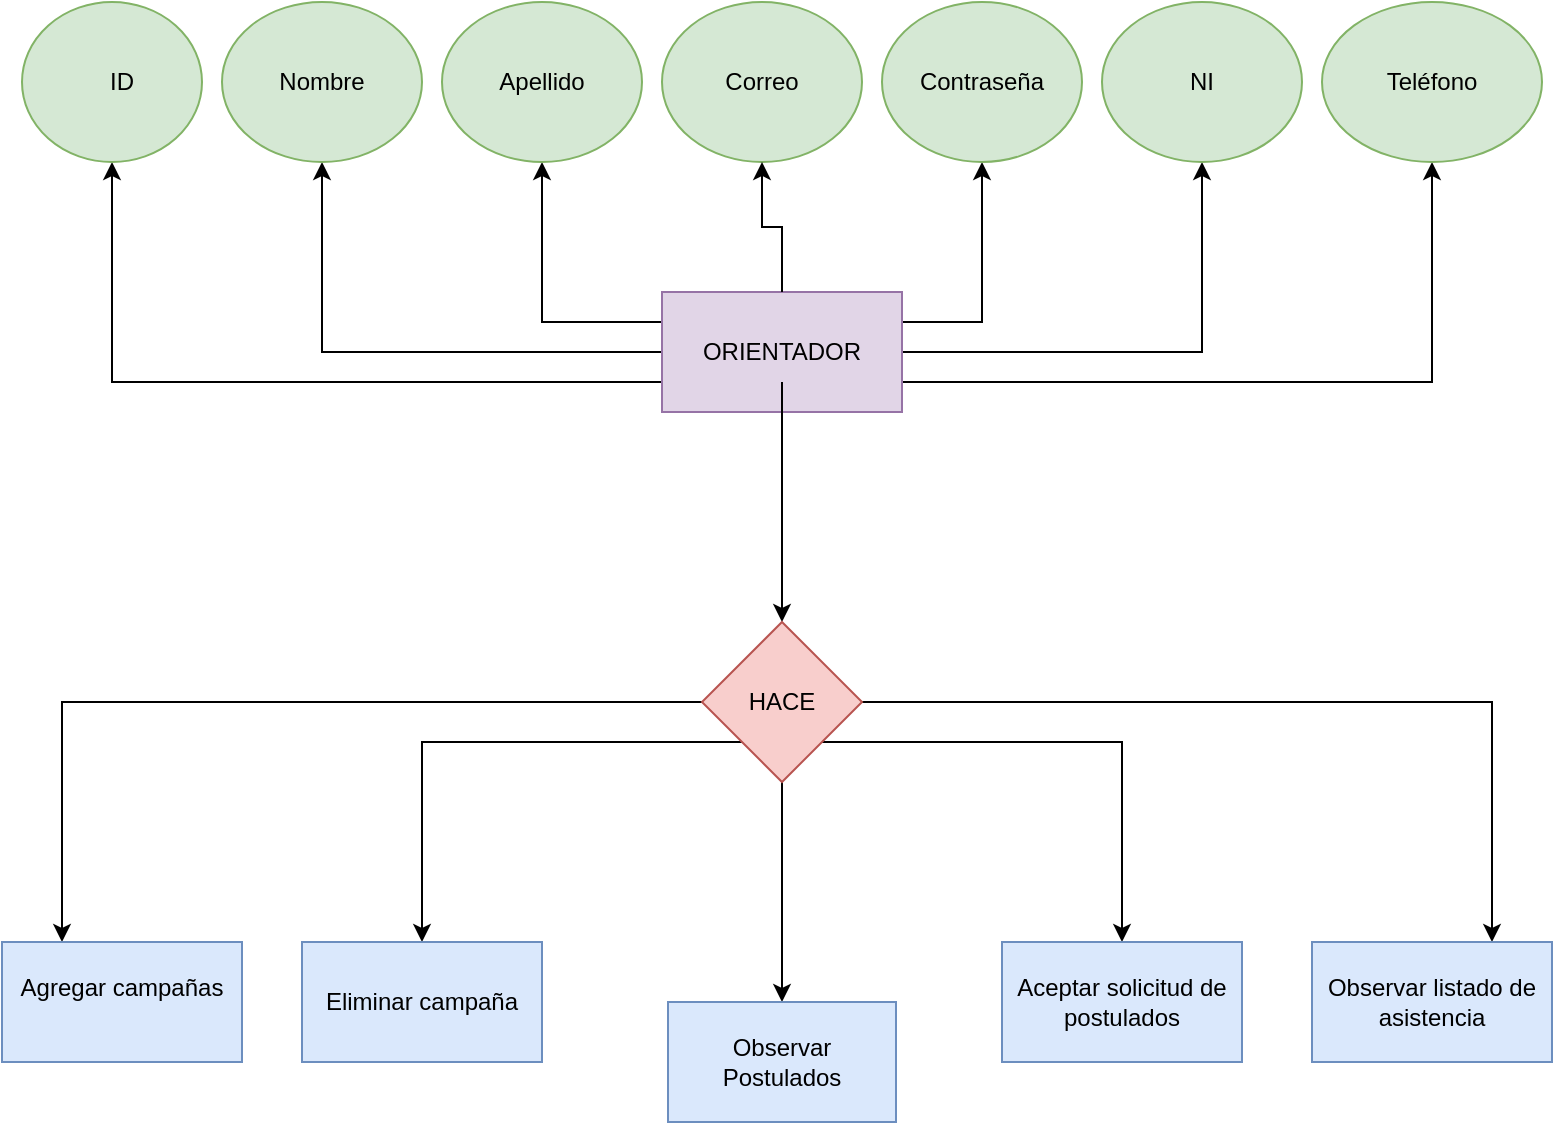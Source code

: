 <mxfile version="24.4.10" type="device" pages="3">
  <diagram name="ROL ORIENTADOR" id="mnS10pvguIpiT8Bo3ppW">
    <mxGraphModel dx="1303" dy="711" grid="1" gridSize="10" guides="1" tooltips="1" connect="1" arrows="1" fold="1" page="1" pageScale="1" pageWidth="827" pageHeight="1169" math="0" shadow="0">
      <root>
        <mxCell id="0" />
        <mxCell id="1" parent="0" />
        <mxCell id="vxaZMnd4SmWTgjOBvIXO-12" style="edgeStyle=orthogonalEdgeStyle;rounded=0;orthogonalLoop=1;jettySize=auto;html=1;exitX=0;exitY=0;exitDx=0;exitDy=0;entryX=0.5;entryY=1;entryDx=0;entryDy=0;" parent="1" source="vxaZMnd4SmWTgjOBvIXO-1" target="vxaZMnd4SmWTgjOBvIXO-3" edge="1">
          <mxGeometry relative="1" as="geometry">
            <Array as="points">
              <mxPoint x="340" y="230" />
              <mxPoint x="65" y="230" />
            </Array>
          </mxGeometry>
        </mxCell>
        <mxCell id="vxaZMnd4SmWTgjOBvIXO-13" style="edgeStyle=orthogonalEdgeStyle;rounded=0;orthogonalLoop=1;jettySize=auto;html=1;exitX=0;exitY=0.5;exitDx=0;exitDy=0;entryX=0.5;entryY=1;entryDx=0;entryDy=0;" parent="1" source="vxaZMnd4SmWTgjOBvIXO-1" target="vxaZMnd4SmWTgjOBvIXO-4" edge="1">
          <mxGeometry relative="1" as="geometry" />
        </mxCell>
        <mxCell id="vxaZMnd4SmWTgjOBvIXO-14" style="edgeStyle=orthogonalEdgeStyle;rounded=0;orthogonalLoop=1;jettySize=auto;html=1;exitX=0;exitY=0.25;exitDx=0;exitDy=0;entryX=0.5;entryY=1;entryDx=0;entryDy=0;" parent="1" source="vxaZMnd4SmWTgjOBvIXO-1" target="vxaZMnd4SmWTgjOBvIXO-5" edge="1">
          <mxGeometry relative="1" as="geometry" />
        </mxCell>
        <mxCell id="vxaZMnd4SmWTgjOBvIXO-15" style="edgeStyle=orthogonalEdgeStyle;rounded=0;orthogonalLoop=1;jettySize=auto;html=1;exitX=0.25;exitY=0;exitDx=0;exitDy=0;entryX=0.25;entryY=0;entryDx=0;entryDy=0;entryPerimeter=0;" parent="1" source="vxaZMnd4SmWTgjOBvIXO-1" target="vxaZMnd4SmWTgjOBvIXO-1" edge="1">
          <mxGeometry relative="1" as="geometry" />
        </mxCell>
        <mxCell id="vxaZMnd4SmWTgjOBvIXO-16" style="edgeStyle=orthogonalEdgeStyle;rounded=0;orthogonalLoop=1;jettySize=auto;html=1;exitX=0.75;exitY=0;exitDx=0;exitDy=0;entryX=0.75;entryY=0;entryDx=0;entryDy=0;" parent="1" source="vxaZMnd4SmWTgjOBvIXO-1" target="vxaZMnd4SmWTgjOBvIXO-1" edge="1">
          <mxGeometry relative="1" as="geometry" />
        </mxCell>
        <mxCell id="vxaZMnd4SmWTgjOBvIXO-17" style="edgeStyle=orthogonalEdgeStyle;rounded=0;orthogonalLoop=1;jettySize=auto;html=1;exitX=1;exitY=0.25;exitDx=0;exitDy=0;entryX=1;entryY=0.25;entryDx=0;entryDy=0;" parent="1" source="vxaZMnd4SmWTgjOBvIXO-1" target="vxaZMnd4SmWTgjOBvIXO-1" edge="1">
          <mxGeometry relative="1" as="geometry" />
        </mxCell>
        <mxCell id="vxaZMnd4SmWTgjOBvIXO-18" style="edgeStyle=orthogonalEdgeStyle;rounded=0;orthogonalLoop=1;jettySize=auto;html=1;exitX=1;exitY=0.75;exitDx=0;exitDy=0;entryX=0.5;entryY=1;entryDx=0;entryDy=0;" parent="1" source="vxaZMnd4SmWTgjOBvIXO-1" target="vxaZMnd4SmWTgjOBvIXO-11" edge="1">
          <mxGeometry relative="1" as="geometry" />
        </mxCell>
        <mxCell id="vxaZMnd4SmWTgjOBvIXO-20" style="edgeStyle=orthogonalEdgeStyle;rounded=0;orthogonalLoop=1;jettySize=auto;html=1;exitX=1;exitY=0.25;exitDx=0;exitDy=0;" parent="1" source="vxaZMnd4SmWTgjOBvIXO-1" edge="1">
          <mxGeometry relative="1" as="geometry">
            <mxPoint x="460" y="200" as="targetPoint" />
          </mxGeometry>
        </mxCell>
        <mxCell id="vxaZMnd4SmWTgjOBvIXO-22" style="edgeStyle=orthogonalEdgeStyle;rounded=0;orthogonalLoop=1;jettySize=auto;html=1;exitX=1;exitY=0.25;exitDx=0;exitDy=0;entryX=0.5;entryY=1;entryDx=0;entryDy=0;" parent="1" source="vxaZMnd4SmWTgjOBvIXO-1" target="vxaZMnd4SmWTgjOBvIXO-9" edge="1">
          <mxGeometry relative="1" as="geometry" />
        </mxCell>
        <mxCell id="vxaZMnd4SmWTgjOBvIXO-23" style="edgeStyle=orthogonalEdgeStyle;rounded=0;orthogonalLoop=1;jettySize=auto;html=1;exitX=1;exitY=0.5;exitDx=0;exitDy=0;entryX=0.5;entryY=1;entryDx=0;entryDy=0;" parent="1" source="vxaZMnd4SmWTgjOBvIXO-1" target="vxaZMnd4SmWTgjOBvIXO-10" edge="1">
          <mxGeometry relative="1" as="geometry" />
        </mxCell>
        <mxCell id="vxaZMnd4SmWTgjOBvIXO-1" value="" style="rounded=0;whiteSpace=wrap;html=1;fillColor=#e1d5e7;strokeColor=#9673a6;" parent="1" vertex="1">
          <mxGeometry x="340" y="185" width="120" height="60" as="geometry" />
        </mxCell>
        <mxCell id="va68B0IyVfpB99YjBfwU-1" style="edgeStyle=orthogonalEdgeStyle;rounded=0;orthogonalLoop=1;jettySize=auto;html=1;exitX=0.5;exitY=1;exitDx=0;exitDy=0;" edge="1" parent="1" source="vxaZMnd4SmWTgjOBvIXO-2" target="vxaZMnd4SmWTgjOBvIXO-19">
          <mxGeometry relative="1" as="geometry" />
        </mxCell>
        <mxCell id="vxaZMnd4SmWTgjOBvIXO-2" value="ORIENTADOR" style="text;html=1;align=center;verticalAlign=middle;whiteSpace=wrap;rounded=0;" parent="1" vertex="1">
          <mxGeometry x="370" y="200" width="60" height="30" as="geometry" />
        </mxCell>
        <mxCell id="vxaZMnd4SmWTgjOBvIXO-3" value="" style="ellipse;whiteSpace=wrap;html=1;fillColor=#d5e8d4;strokeColor=#82b366;" parent="1" vertex="1">
          <mxGeometry x="20" y="40" width="90" height="80" as="geometry" />
        </mxCell>
        <mxCell id="vxaZMnd4SmWTgjOBvIXO-4" value="" style="ellipse;whiteSpace=wrap;html=1;fillColor=#d5e8d4;strokeColor=#82b366;" parent="1" vertex="1">
          <mxGeometry x="120" y="40" width="100" height="80" as="geometry" />
        </mxCell>
        <mxCell id="vxaZMnd4SmWTgjOBvIXO-5" value="Apellido" style="ellipse;whiteSpace=wrap;html=1;fillColor=#d5e8d4;strokeColor=#82b366;" parent="1" vertex="1">
          <mxGeometry x="230" y="40" width="100" height="80" as="geometry" />
        </mxCell>
        <mxCell id="vxaZMnd4SmWTgjOBvIXO-6" value="Correo" style="ellipse;whiteSpace=wrap;html=1;fillColor=#d5e8d4;strokeColor=#82b366;" parent="1" vertex="1">
          <mxGeometry x="340" y="40" width="100" height="80" as="geometry" />
        </mxCell>
        <mxCell id="vxaZMnd4SmWTgjOBvIXO-7" value="ID" style="text;html=1;align=center;verticalAlign=middle;whiteSpace=wrap;rounded=0;" parent="1" vertex="1">
          <mxGeometry x="40" y="65" width="60" height="30" as="geometry" />
        </mxCell>
        <mxCell id="vxaZMnd4SmWTgjOBvIXO-8" value="Nombre" style="text;html=1;align=center;verticalAlign=middle;whiteSpace=wrap;rounded=0;" parent="1" vertex="1">
          <mxGeometry x="140" y="65" width="60" height="30" as="geometry" />
        </mxCell>
        <mxCell id="vxaZMnd4SmWTgjOBvIXO-9" value="Contraseña" style="ellipse;whiteSpace=wrap;html=1;fillColor=#d5e8d4;strokeColor=#82b366;" parent="1" vertex="1">
          <mxGeometry x="450" y="40" width="100" height="80" as="geometry" />
        </mxCell>
        <mxCell id="vxaZMnd4SmWTgjOBvIXO-10" value="NI" style="ellipse;whiteSpace=wrap;html=1;fillColor=#d5e8d4;strokeColor=#82b366;" parent="1" vertex="1">
          <mxGeometry x="560" y="40" width="100" height="80" as="geometry" />
        </mxCell>
        <mxCell id="vxaZMnd4SmWTgjOBvIXO-11" value="Teléfono" style="ellipse;whiteSpace=wrap;html=1;fillColor=#d5e8d4;strokeColor=#82b366;" parent="1" vertex="1">
          <mxGeometry x="670" y="40" width="110" height="80" as="geometry" />
        </mxCell>
        <mxCell id="JZSFRKhkGCQGmGGt3ECA-1" style="edgeStyle=orthogonalEdgeStyle;rounded=0;orthogonalLoop=1;jettySize=auto;html=1;exitX=1;exitY=0.5;exitDx=0;exitDy=0;entryX=0.75;entryY=0;entryDx=0;entryDy=0;" edge="1" parent="1" source="vxaZMnd4SmWTgjOBvIXO-19" target="VvpsU_-pl0jcXzFl8CNd-5">
          <mxGeometry relative="1" as="geometry" />
        </mxCell>
        <mxCell id="JZSFRKhkGCQGmGGt3ECA-2" style="edgeStyle=orthogonalEdgeStyle;rounded=0;orthogonalLoop=1;jettySize=auto;html=1;exitX=0;exitY=0.5;exitDx=0;exitDy=0;entryX=0.25;entryY=0;entryDx=0;entryDy=0;" edge="1" parent="1" source="vxaZMnd4SmWTgjOBvIXO-19" target="VvpsU_-pl0jcXzFl8CNd-1">
          <mxGeometry relative="1" as="geometry" />
        </mxCell>
        <mxCell id="JZSFRKhkGCQGmGGt3ECA-3" style="edgeStyle=orthogonalEdgeStyle;rounded=0;orthogonalLoop=1;jettySize=auto;html=1;exitX=0;exitY=1;exitDx=0;exitDy=0;" edge="1" parent="1" source="vxaZMnd4SmWTgjOBvIXO-19" target="VvpsU_-pl0jcXzFl8CNd-2">
          <mxGeometry relative="1" as="geometry" />
        </mxCell>
        <mxCell id="JZSFRKhkGCQGmGGt3ECA-4" style="edgeStyle=orthogonalEdgeStyle;rounded=0;orthogonalLoop=1;jettySize=auto;html=1;exitX=1;exitY=1;exitDx=0;exitDy=0;" edge="1" parent="1" source="vxaZMnd4SmWTgjOBvIXO-19" target="VvpsU_-pl0jcXzFl8CNd-4">
          <mxGeometry relative="1" as="geometry" />
        </mxCell>
        <mxCell id="JZSFRKhkGCQGmGGt3ECA-5" style="edgeStyle=orthogonalEdgeStyle;rounded=0;orthogonalLoop=1;jettySize=auto;html=1;exitX=0.5;exitY=1;exitDx=0;exitDy=0;" edge="1" parent="1" source="vxaZMnd4SmWTgjOBvIXO-19" target="VvpsU_-pl0jcXzFl8CNd-3">
          <mxGeometry relative="1" as="geometry" />
        </mxCell>
        <mxCell id="vxaZMnd4SmWTgjOBvIXO-19" value="HACE" style="rhombus;whiteSpace=wrap;html=1;fillColor=#f8cecc;strokeColor=#b85450;" parent="1" vertex="1">
          <mxGeometry x="360" y="350" width="80" height="80" as="geometry" />
        </mxCell>
        <mxCell id="vxaZMnd4SmWTgjOBvIXO-21" style="edgeStyle=orthogonalEdgeStyle;rounded=0;orthogonalLoop=1;jettySize=auto;html=1;exitX=0.5;exitY=0;exitDx=0;exitDy=0;" parent="1" source="vxaZMnd4SmWTgjOBvIXO-1" target="vxaZMnd4SmWTgjOBvIXO-6" edge="1">
          <mxGeometry relative="1" as="geometry" />
        </mxCell>
        <mxCell id="VvpsU_-pl0jcXzFl8CNd-1" value="Agregar campañas&lt;div&gt;&lt;br/&gt;&lt;/div&gt;" style="rounded=0;whiteSpace=wrap;html=1;fillColor=#dae8fc;strokeColor=#6c8ebf;" vertex="1" parent="1">
          <mxGeometry x="10" y="510" width="120" height="60" as="geometry" />
        </mxCell>
        <mxCell id="VvpsU_-pl0jcXzFl8CNd-2" value="Eliminar campaña" style="rounded=0;whiteSpace=wrap;html=1;fillColor=#dae8fc;strokeColor=#6c8ebf;" vertex="1" parent="1">
          <mxGeometry x="160" y="510" width="120" height="60" as="geometry" />
        </mxCell>
        <mxCell id="VvpsU_-pl0jcXzFl8CNd-3" value="Observar Postulados" style="rounded=0;whiteSpace=wrap;html=1;fillColor=#dae8fc;strokeColor=#6c8ebf;" vertex="1" parent="1">
          <mxGeometry x="343" y="540" width="114" height="60" as="geometry" />
        </mxCell>
        <mxCell id="VvpsU_-pl0jcXzFl8CNd-4" value="Aceptar solicitud de postulados" style="rounded=0;whiteSpace=wrap;html=1;fillColor=#dae8fc;strokeColor=#6c8ebf;" vertex="1" parent="1">
          <mxGeometry x="510" y="510" width="120" height="60" as="geometry" />
        </mxCell>
        <mxCell id="VvpsU_-pl0jcXzFl8CNd-5" value="Observar listado de asistencia" style="rounded=0;whiteSpace=wrap;html=1;fillColor=#dae8fc;strokeColor=#6c8ebf;" vertex="1" parent="1">
          <mxGeometry x="665" y="510" width="120" height="60" as="geometry" />
        </mxCell>
      </root>
    </mxGraphModel>
  </diagram>
  <diagram id="71een7yitc14XBCrymD7" name="ROL ESTUDIANTE">
    <mxGraphModel dx="1158" dy="632" grid="1" gridSize="10" guides="1" tooltips="1" connect="1" arrows="1" fold="1" page="1" pageScale="1" pageWidth="827" pageHeight="1169" math="0" shadow="0">
      <root>
        <mxCell id="0" />
        <mxCell id="1" parent="0" />
        <mxCell id="52P8NnytwPko_fNTGjIp-8" style="edgeStyle=orthogonalEdgeStyle;rounded=0;orthogonalLoop=1;jettySize=auto;html=1;exitX=0;exitY=0.75;exitDx=0;exitDy=0;entryX=0.5;entryY=1;entryDx=0;entryDy=0;" parent="1" source="bbh77vW7CYd_4KdEH8EI-1" target="52P8NnytwPko_fNTGjIp-2" edge="1">
          <mxGeometry relative="1" as="geometry" />
        </mxCell>
        <mxCell id="52P8NnytwPko_fNTGjIp-9" style="edgeStyle=orthogonalEdgeStyle;rounded=0;orthogonalLoop=1;jettySize=auto;html=1;exitX=0;exitY=0.5;exitDx=0;exitDy=0;entryX=0.5;entryY=1;entryDx=0;entryDy=0;" parent="1" source="bbh77vW7CYd_4KdEH8EI-1" target="52P8NnytwPko_fNTGjIp-3" edge="1">
          <mxGeometry relative="1" as="geometry" />
        </mxCell>
        <mxCell id="52P8NnytwPko_fNTGjIp-10" style="edgeStyle=orthogonalEdgeStyle;rounded=0;orthogonalLoop=1;jettySize=auto;html=1;exitX=0;exitY=0.25;exitDx=0;exitDy=0;entryX=0;entryY=0.25;entryDx=0;entryDy=0;" parent="1" source="bbh77vW7CYd_4KdEH8EI-1" target="bbh77vW7CYd_4KdEH8EI-1" edge="1">
          <mxGeometry relative="1" as="geometry" />
        </mxCell>
        <mxCell id="52P8NnytwPko_fNTGjIp-20" style="edgeStyle=orthogonalEdgeStyle;rounded=0;orthogonalLoop=1;jettySize=auto;html=1;exitX=1;exitY=0.75;exitDx=0;exitDy=0;entryX=0.5;entryY=1;entryDx=0;entryDy=0;" parent="1" source="bbh77vW7CYd_4KdEH8EI-1" target="52P8NnytwPko_fNTGjIp-7" edge="1">
          <mxGeometry relative="1" as="geometry" />
        </mxCell>
        <mxCell id="-IJ5cMEktEthxyiZdSqE-7" style="edgeStyle=orthogonalEdgeStyle;rounded=0;orthogonalLoop=1;jettySize=auto;html=1;exitX=0.5;exitY=1;exitDx=0;exitDy=0;" edge="1" parent="1" source="bbh77vW7CYd_4KdEH8EI-1" target="0CT2I8Hs-V0rIv5R5Ita-6">
          <mxGeometry relative="1" as="geometry" />
        </mxCell>
        <mxCell id="bbh77vW7CYd_4KdEH8EI-1" value="Estudiante" style="rounded=0;whiteSpace=wrap;html=1;fillColor=#e1d5e7;strokeColor=#9673a6;" parent="1" vertex="1">
          <mxGeometry x="370" y="230" width="120" height="60" as="geometry" />
        </mxCell>
        <mxCell id="52P8NnytwPko_fNTGjIp-1" style="edgeStyle=orthogonalEdgeStyle;rounded=0;orthogonalLoop=1;jettySize=auto;html=1;exitX=0;exitY=0.75;exitDx=0;exitDy=0;entryX=0;entryY=0.75;entryDx=0;entryDy=0;fillColor=#e1d5e7;strokeColor=#9673a6;" parent="1" source="bbh77vW7CYd_4KdEH8EI-1" target="bbh77vW7CYd_4KdEH8EI-1" edge="1">
          <mxGeometry relative="1" as="geometry" />
        </mxCell>
        <mxCell id="52P8NnytwPko_fNTGjIp-2" value="ID" style="ellipse;whiteSpace=wrap;html=1;fillColor=#d5e8d4;strokeColor=#82b366;" parent="1" vertex="1">
          <mxGeometry x="20" y="50" width="120" height="80" as="geometry" />
        </mxCell>
        <mxCell id="52P8NnytwPko_fNTGjIp-3" value="Nombre" style="ellipse;whiteSpace=wrap;html=1;fillColor=#d5e8d4;strokeColor=#82b366;" parent="1" vertex="1">
          <mxGeometry x="160" y="50" width="120" height="80" as="geometry" />
        </mxCell>
        <mxCell id="52P8NnytwPko_fNTGjIp-4" value="Apellido" style="ellipse;whiteSpace=wrap;html=1;fillColor=#d5e8d4;strokeColor=#82b366;" parent="1" vertex="1">
          <mxGeometry x="300" y="50" width="120" height="80" as="geometry" />
        </mxCell>
        <mxCell id="52P8NnytwPko_fNTGjIp-5" value="NI" style="ellipse;whiteSpace=wrap;html=1;fillColor=#d5e8d4;strokeColor=#82b366;" parent="1" vertex="1">
          <mxGeometry x="440" y="50" width="120" height="80" as="geometry" />
        </mxCell>
        <mxCell id="52P8NnytwPko_fNTGjIp-6" value="Correo" style="ellipse;whiteSpace=wrap;html=1;fillColor=#d5e8d4;strokeColor=#82b366;" parent="1" vertex="1">
          <mxGeometry x="570" y="50" width="120" height="80" as="geometry" />
        </mxCell>
        <mxCell id="52P8NnytwPko_fNTGjIp-7" value="Telefono" style="ellipse;whiteSpace=wrap;html=1;fillColor=#d5e8d4;strokeColor=#82b366;" parent="1" vertex="1">
          <mxGeometry x="700" y="50" width="120" height="80" as="geometry" />
        </mxCell>
        <mxCell id="52P8NnytwPko_fNTGjIp-17" style="edgeStyle=orthogonalEdgeStyle;rounded=0;orthogonalLoop=1;jettySize=auto;html=1;exitX=0;exitY=0.25;exitDx=0;exitDy=0;entryX=0.375;entryY=0.963;entryDx=0;entryDy=0;entryPerimeter=0;" parent="1" source="bbh77vW7CYd_4KdEH8EI-1" target="52P8NnytwPko_fNTGjIp-4" edge="1">
          <mxGeometry relative="1" as="geometry" />
        </mxCell>
        <mxCell id="52P8NnytwPko_fNTGjIp-18" style="edgeStyle=orthogonalEdgeStyle;rounded=0;orthogonalLoop=1;jettySize=auto;html=1;exitX=1;exitY=0.25;exitDx=0;exitDy=0;entryX=0.65;entryY=1.038;entryDx=0;entryDy=0;entryPerimeter=0;" parent="1" source="bbh77vW7CYd_4KdEH8EI-1" target="52P8NnytwPko_fNTGjIp-5" edge="1">
          <mxGeometry relative="1" as="geometry" />
        </mxCell>
        <mxCell id="52P8NnytwPko_fNTGjIp-19" style="edgeStyle=orthogonalEdgeStyle;rounded=0;orthogonalLoop=1;jettySize=auto;html=1;exitX=1;exitY=0.5;exitDx=0;exitDy=0;entryX=0.583;entryY=1;entryDx=0;entryDy=0;entryPerimeter=0;" parent="1" source="bbh77vW7CYd_4KdEH8EI-1" target="52P8NnytwPko_fNTGjIp-6" edge="1">
          <mxGeometry relative="1" as="geometry" />
        </mxCell>
        <mxCell id="0CT2I8Hs-V0rIv5R5Ita-1" value="Registrar asistencia" style="rounded=0;whiteSpace=wrap;html=1;fillColor=#dae8fc;strokeColor=#6c8ebf;" vertex="1" parent="1">
          <mxGeometry x="30" y="440" width="120" height="60" as="geometry" />
        </mxCell>
        <mxCell id="0CT2I8Hs-V0rIv5R5Ita-2" value="Observar asistencia" style="rounded=0;whiteSpace=wrap;html=1;fillColor=#dae8fc;strokeColor=#6c8ebf;" vertex="1" parent="1">
          <mxGeometry x="190" y="440" width="120" height="60" as="geometry" />
        </mxCell>
        <mxCell id="0CT2I8Hs-V0rIv5R5Ita-3" value="Observar campañas" style="rounded=0;whiteSpace=wrap;html=1;fillColor=#dae8fc;strokeColor=#6c8ebf;" vertex="1" parent="1">
          <mxGeometry x="370" y="440" width="120" height="60" as="geometry" />
        </mxCell>
        <mxCell id="0CT2I8Hs-V0rIv5R5Ita-4" value="Postularse a campañas" style="rounded=0;whiteSpace=wrap;html=1;fillColor=#dae8fc;strokeColor=#6c8ebf;" vertex="1" parent="1">
          <mxGeometry x="540" y="440" width="120" height="60" as="geometry" />
        </mxCell>
        <mxCell id="0CT2I8Hs-V0rIv5R5Ita-5" value="Generar certificado" style="rounded=0;whiteSpace=wrap;html=1;fillColor=#dae8fc;strokeColor=#6c8ebf;" vertex="1" parent="1">
          <mxGeometry x="707" y="440" width="120" height="60" as="geometry" />
        </mxCell>
        <mxCell id="-IJ5cMEktEthxyiZdSqE-9" style="edgeStyle=orthogonalEdgeStyle;rounded=0;orthogonalLoop=1;jettySize=auto;html=1;exitX=0;exitY=1;exitDx=0;exitDy=0;entryX=0.5;entryY=0;entryDx=0;entryDy=0;" edge="1" parent="1" source="0CT2I8Hs-V0rIv5R5Ita-6" target="0CT2I8Hs-V0rIv5R5Ita-2">
          <mxGeometry relative="1" as="geometry" />
        </mxCell>
        <mxCell id="-IJ5cMEktEthxyiZdSqE-11" style="edgeStyle=orthogonalEdgeStyle;rounded=0;orthogonalLoop=1;jettySize=auto;html=1;exitX=0;exitY=0.5;exitDx=0;exitDy=0;entryX=0.25;entryY=0;entryDx=0;entryDy=0;" edge="1" parent="1" source="0CT2I8Hs-V0rIv5R5Ita-6" target="0CT2I8Hs-V0rIv5R5Ita-1">
          <mxGeometry relative="1" as="geometry" />
        </mxCell>
        <mxCell id="-IJ5cMEktEthxyiZdSqE-12" style="edgeStyle=orthogonalEdgeStyle;rounded=0;orthogonalLoop=1;jettySize=auto;html=1;exitX=1;exitY=0.5;exitDx=0;exitDy=0;entryX=0.75;entryY=0;entryDx=0;entryDy=0;" edge="1" parent="1" source="0CT2I8Hs-V0rIv5R5Ita-6" target="0CT2I8Hs-V0rIv5R5Ita-5">
          <mxGeometry relative="1" as="geometry" />
        </mxCell>
        <mxCell id="-IJ5cMEktEthxyiZdSqE-13" style="edgeStyle=orthogonalEdgeStyle;rounded=0;orthogonalLoop=1;jettySize=auto;html=1;exitX=1;exitY=1;exitDx=0;exitDy=0;entryX=0.5;entryY=0;entryDx=0;entryDy=0;" edge="1" parent="1" source="0CT2I8Hs-V0rIv5R5Ita-6" target="0CT2I8Hs-V0rIv5R5Ita-4">
          <mxGeometry relative="1" as="geometry" />
        </mxCell>
        <mxCell id="-IJ5cMEktEthxyiZdSqE-14" style="edgeStyle=orthogonalEdgeStyle;rounded=0;orthogonalLoop=1;jettySize=auto;html=1;exitX=0.5;exitY=1;exitDx=0;exitDy=0;entryX=0.5;entryY=0;entryDx=0;entryDy=0;" edge="1" parent="1" source="0CT2I8Hs-V0rIv5R5Ita-6" target="0CT2I8Hs-V0rIv5R5Ita-3">
          <mxGeometry relative="1" as="geometry" />
        </mxCell>
        <mxCell id="0CT2I8Hs-V0rIv5R5Ita-6" value="Hace" style="rhombus;whiteSpace=wrap;html=1;fillColor=#f8cecc;strokeColor=#b85450;" vertex="1" parent="1">
          <mxGeometry x="390" y="330" width="80" height="80" as="geometry" />
        </mxCell>
      </root>
    </mxGraphModel>
  </diagram>
  <diagram id="aIutdz3qx9N19qnBnqwK" name="ROL USUARIO">
    <mxGraphModel dx="1042" dy="569" grid="1" gridSize="10" guides="1" tooltips="1" connect="1" arrows="1" fold="1" page="1" pageScale="1" pageWidth="827" pageHeight="1169" math="0" shadow="0">
      <root>
        <mxCell id="0" />
        <mxCell id="1" parent="0" />
        <mxCell id="o_DC0SbukmPrmqhVdRa1-11" style="edgeStyle=orthogonalEdgeStyle;rounded=0;orthogonalLoop=1;jettySize=auto;html=1;exitX=0;exitY=0.5;exitDx=0;exitDy=0;" parent="1" source="o_DC0SbukmPrmqhVdRa1-1" target="o_DC0SbukmPrmqhVdRa1-3" edge="1">
          <mxGeometry relative="1" as="geometry" />
        </mxCell>
        <mxCell id="o_DC0SbukmPrmqhVdRa1-12" style="edgeStyle=orthogonalEdgeStyle;rounded=0;orthogonalLoop=1;jettySize=auto;html=1;exitX=1;exitY=0.5;exitDx=0;exitDy=0;" parent="1" source="o_DC0SbukmPrmqhVdRa1-1" target="o_DC0SbukmPrmqhVdRa1-6" edge="1">
          <mxGeometry relative="1" as="geometry" />
        </mxCell>
        <mxCell id="o_DC0SbukmPrmqhVdRa1-13" style="edgeStyle=orthogonalEdgeStyle;rounded=0;orthogonalLoop=1;jettySize=auto;html=1;exitX=0;exitY=0.25;exitDx=0;exitDy=0;" parent="1" source="o_DC0SbukmPrmqhVdRa1-1" target="o_DC0SbukmPrmqhVdRa1-4" edge="1">
          <mxGeometry relative="1" as="geometry" />
        </mxCell>
        <mxCell id="FllhUIJtSu0ek1S4AsCn-7" style="edgeStyle=orthogonalEdgeStyle;rounded=0;orthogonalLoop=1;jettySize=auto;html=1;exitX=0.5;exitY=1;exitDx=0;exitDy=0;" edge="1" parent="1" source="o_DC0SbukmPrmqhVdRa1-1" target="FllhUIJtSu0ek1S4AsCn-1">
          <mxGeometry relative="1" as="geometry" />
        </mxCell>
        <mxCell id="o_DC0SbukmPrmqhVdRa1-1" value="usuario" style="rounded=0;whiteSpace=wrap;html=1;fillColor=#e1d5e7;strokeColor=#9673a6;" parent="1" vertex="1">
          <mxGeometry x="390" y="290" width="120" height="60" as="geometry" />
        </mxCell>
        <mxCell id="o_DC0SbukmPrmqhVdRa1-2" value="ID" style="ellipse;whiteSpace=wrap;html=1;fillColor=#d5e8d4;strokeColor=#82b366;" parent="1" vertex="1">
          <mxGeometry x="30" y="60" width="120" height="80" as="geometry" />
        </mxCell>
        <mxCell id="o_DC0SbukmPrmqhVdRa1-3" value="Nombre" style="ellipse;whiteSpace=wrap;html=1;fillColor=#d5e8d4;strokeColor=#82b366;" parent="1" vertex="1">
          <mxGeometry x="170" y="60" width="120" height="80" as="geometry" />
        </mxCell>
        <mxCell id="o_DC0SbukmPrmqhVdRa1-4" value="Apellido" style="ellipse;whiteSpace=wrap;html=1;fillColor=#d5e8d4;strokeColor=#82b366;" parent="1" vertex="1">
          <mxGeometry x="310" y="60" width="120" height="80" as="geometry" />
        </mxCell>
        <mxCell id="o_DC0SbukmPrmqhVdRa1-5" value="Correo" style="ellipse;whiteSpace=wrap;html=1;fillColor=#d5e8d4;strokeColor=#82b366;" parent="1" vertex="1">
          <mxGeometry x="460" y="60" width="120" height="80" as="geometry" />
        </mxCell>
        <mxCell id="o_DC0SbukmPrmqhVdRa1-6" value="Teléfono" style="ellipse;whiteSpace=wrap;html=1;fillColor=#d5e8d4;strokeColor=#82b366;" parent="1" vertex="1">
          <mxGeometry x="590" y="60" width="120" height="80" as="geometry" />
        </mxCell>
        <mxCell id="o_DC0SbukmPrmqhVdRa1-7" value="Contraseña" style="ellipse;whiteSpace=wrap;html=1;fillColor=#d5e8d4;strokeColor=#82b366;" parent="1" vertex="1">
          <mxGeometry x="730" y="60" width="120" height="80" as="geometry" />
        </mxCell>
        <mxCell id="o_DC0SbukmPrmqhVdRa1-9" style="edgeStyle=orthogonalEdgeStyle;rounded=0;orthogonalLoop=1;jettySize=auto;html=1;exitX=0;exitY=0.75;exitDx=0;exitDy=0;entryX=0.442;entryY=1.013;entryDx=0;entryDy=0;entryPerimeter=0;" parent="1" source="o_DC0SbukmPrmqhVdRa1-1" target="o_DC0SbukmPrmqhVdRa1-2" edge="1">
          <mxGeometry relative="1" as="geometry" />
        </mxCell>
        <mxCell id="o_DC0SbukmPrmqhVdRa1-10" style="edgeStyle=orthogonalEdgeStyle;rounded=0;orthogonalLoop=1;jettySize=auto;html=1;exitX=1;exitY=0.75;exitDx=0;exitDy=0;entryX=0.558;entryY=1.025;entryDx=0;entryDy=0;entryPerimeter=0;" parent="1" source="o_DC0SbukmPrmqhVdRa1-1" target="o_DC0SbukmPrmqhVdRa1-7" edge="1">
          <mxGeometry relative="1" as="geometry" />
        </mxCell>
        <mxCell id="o_DC0SbukmPrmqhVdRa1-17" style="edgeStyle=orthogonalEdgeStyle;rounded=0;orthogonalLoop=1;jettySize=auto;html=1;exitX=1;exitY=0.25;exitDx=0;exitDy=0;entryX=0.625;entryY=1.025;entryDx=0;entryDy=0;entryPerimeter=0;" parent="1" source="o_DC0SbukmPrmqhVdRa1-1" target="o_DC0SbukmPrmqhVdRa1-5" edge="1">
          <mxGeometry relative="1" as="geometry" />
        </mxCell>
        <mxCell id="FllhUIJtSu0ek1S4AsCn-5" style="edgeStyle=orthogonalEdgeStyle;rounded=0;orthogonalLoop=1;jettySize=auto;html=1;exitX=0;exitY=0.5;exitDx=0;exitDy=0;entryX=0.5;entryY=0;entryDx=0;entryDy=0;" edge="1" parent="1" source="FllhUIJtSu0ek1S4AsCn-1" target="FllhUIJtSu0ek1S4AsCn-2">
          <mxGeometry relative="1" as="geometry" />
        </mxCell>
        <mxCell id="FllhUIJtSu0ek1S4AsCn-6" style="edgeStyle=orthogonalEdgeStyle;rounded=0;orthogonalLoop=1;jettySize=auto;html=1;exitX=1;exitY=0.5;exitDx=0;exitDy=0;entryX=0.5;entryY=0;entryDx=0;entryDy=0;" edge="1" parent="1" source="FllhUIJtSu0ek1S4AsCn-1" target="FllhUIJtSu0ek1S4AsCn-3">
          <mxGeometry relative="1" as="geometry" />
        </mxCell>
        <mxCell id="FllhUIJtSu0ek1S4AsCn-1" value="Hace" style="rhombus;whiteSpace=wrap;html=1;fillColor=#f8cecc;strokeColor=#b85450;" vertex="1" parent="1">
          <mxGeometry x="410" y="400" width="80" height="80" as="geometry" />
        </mxCell>
        <mxCell id="FllhUIJtSu0ek1S4AsCn-2" value="Observar asistencia" style="rounded=0;whiteSpace=wrap;html=1;fillColor=#dae8fc;strokeColor=#6c8ebf;" vertex="1" parent="1">
          <mxGeometry x="270" y="525" width="120" height="60" as="geometry" />
        </mxCell>
        <mxCell id="FllhUIJtSu0ek1S4AsCn-3" value="Observar campañas" style="rounded=0;whiteSpace=wrap;html=1;fillColor=#dae8fc;strokeColor=#6c8ebf;" vertex="1" parent="1">
          <mxGeometry x="510" y="525" width="120" height="60" as="geometry" />
        </mxCell>
      </root>
    </mxGraphModel>
  </diagram>
</mxfile>

